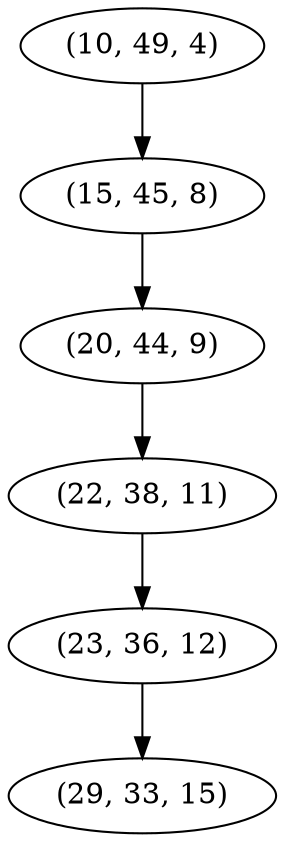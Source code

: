 digraph tree {
    "(10, 49, 4)";
    "(15, 45, 8)";
    "(20, 44, 9)";
    "(22, 38, 11)";
    "(23, 36, 12)";
    "(29, 33, 15)";
    "(10, 49, 4)" -> "(15, 45, 8)";
    "(15, 45, 8)" -> "(20, 44, 9)";
    "(20, 44, 9)" -> "(22, 38, 11)";
    "(22, 38, 11)" -> "(23, 36, 12)";
    "(23, 36, 12)" -> "(29, 33, 15)";
}
